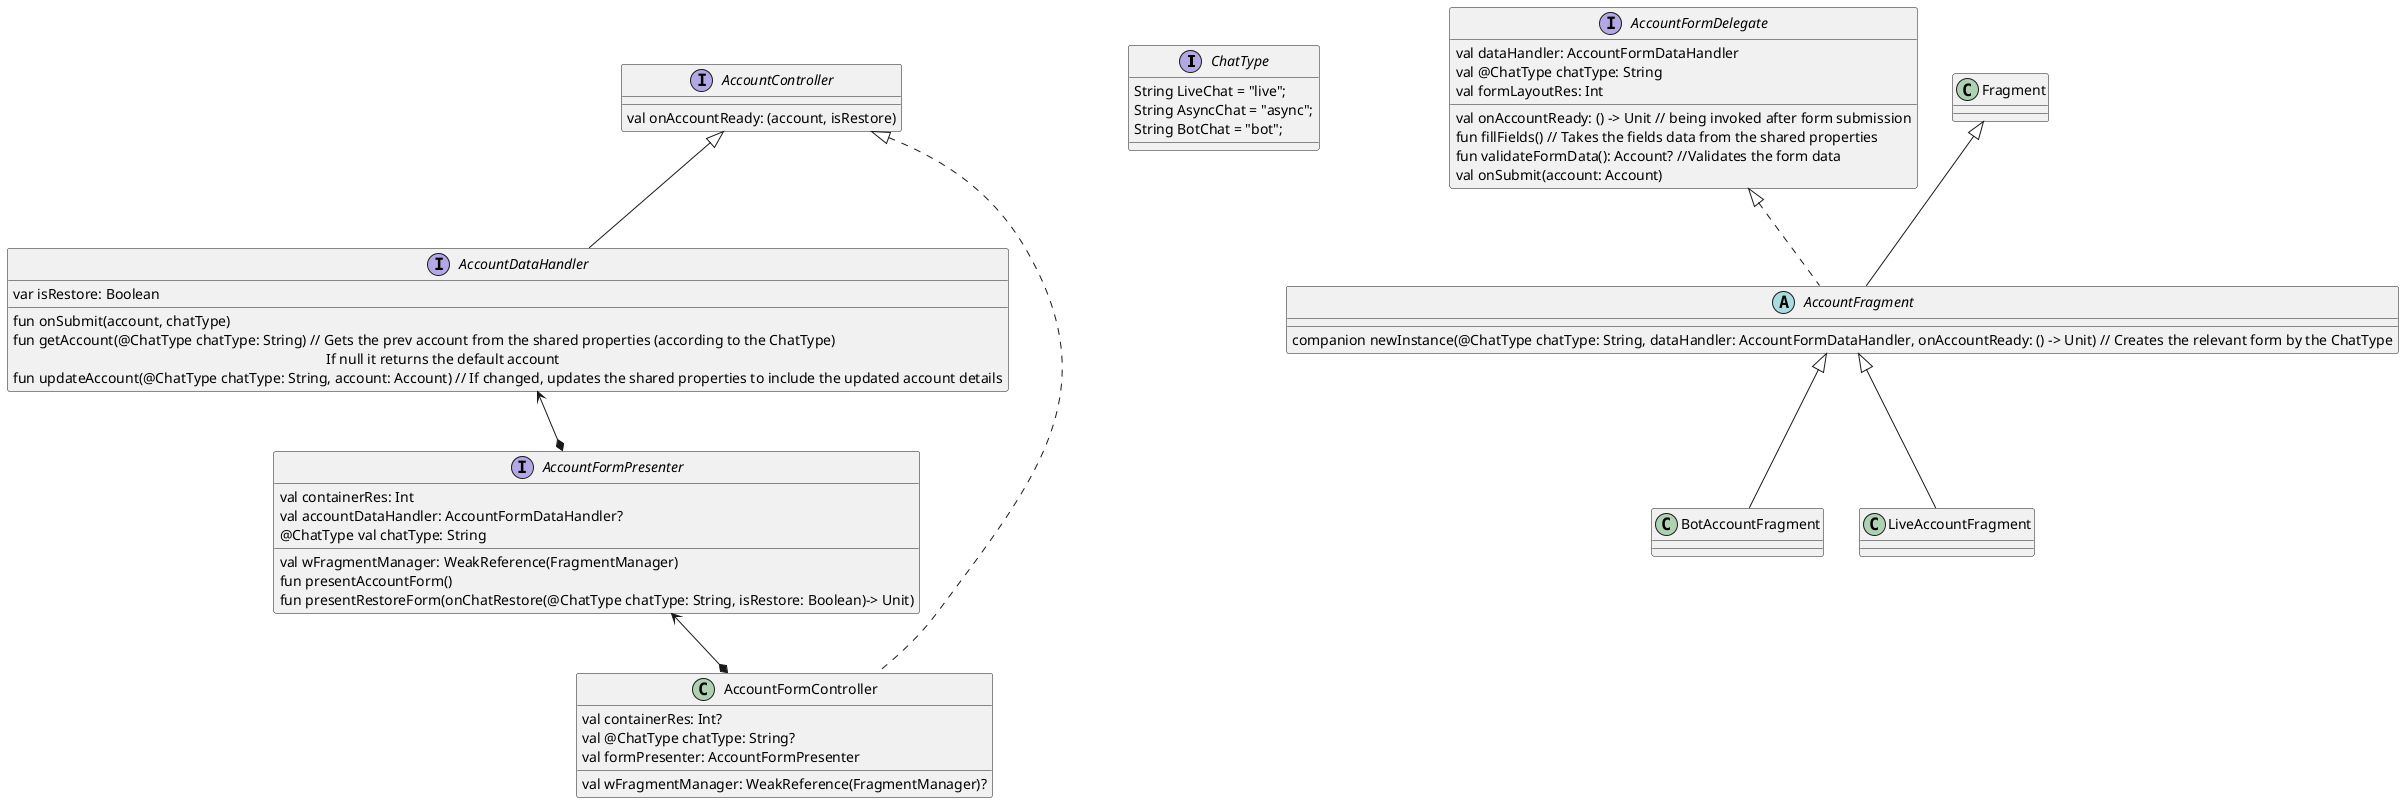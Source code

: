 @startuml


interface ChatType {
    String LiveChat = "live";
    String AsyncChat = "async";
    String BotChat = "bot";
}

interface AccountController {
    val onAccountReady: (account, isRestore)
}

class AccountFormController implements AccountController {
    val containerRes: Int?
    val wFragmentManager: WeakReference(FragmentManager)?
    val @ChatType chatType: String?
    val formPresenter: AccountFormPresenter
}

interface AccountDataHandler implements AccountController {
    var isRestore: Boolean
    fun onSubmit(account, chatType)
    fun getAccount(@ChatType chatType: String) // Gets the prev account from the shared properties (according to the ChatType) \n                                                                                      If null it returns the default account
    fun updateAccount(@ChatType chatType: String, account: Account) // If changed, updates the shared properties to include the updated account details
}

interface AccountFormPresenter{
    val containerRes: Int
    val wFragmentManager: WeakReference(FragmentManager)
    val accountDataHandler: AccountFormDataHandler?
    @ChatType val chatType: String

    fun presentAccountForm()
    fun presentRestoreForm(onChatRestore(@ChatType chatType: String, isRestore: Boolean)-> Unit)
}

interface AccountFormDelegate {
    val dataHandler: AccountFormDataHandler
    val @ChatType chatType: String
    val onAccountReady: () -> Unit // being invoked after form submission
    val formLayoutRes: Int
    fun fillFields() // Takes the fields data from the shared properties
    fun validateFormData(): Account? //Validates the form data
    val onSubmit(account: Account)
}

abstract class AccountFragment extends Fragment implements AccountFormDelegate {
    companion newInstance(@ChatType chatType: String, dataHandler: AccountFormDataHandler, onAccountReady: () -> Unit) // Creates the relevant form by the ChatType
}

class BotAccountFragment extends AccountFragment
class LiveAccountFragment extends AccountFragment

AccountFormController *--up> AccountFormPresenter
AccountFormPresenter *--up> AccountDataHandler


@enduml